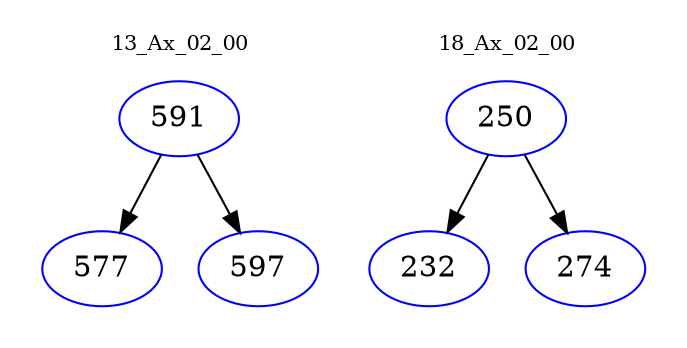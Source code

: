 digraph{
subgraph cluster_0 {
color = white
label = "13_Ax_02_00";
fontsize=10;
T0_591 [label="591", color="blue"]
T0_591 -> T0_577 [color="black"]
T0_577 [label="577", color="blue"]
T0_591 -> T0_597 [color="black"]
T0_597 [label="597", color="blue"]
}
subgraph cluster_1 {
color = white
label = "18_Ax_02_00";
fontsize=10;
T1_250 [label="250", color="blue"]
T1_250 -> T1_232 [color="black"]
T1_232 [label="232", color="blue"]
T1_250 -> T1_274 [color="black"]
T1_274 [label="274", color="blue"]
}
}
